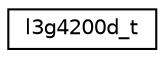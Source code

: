 digraph "Graphical Class Hierarchy"
{
 // LATEX_PDF_SIZE
  edge [fontname="Helvetica",fontsize="10",labelfontname="Helvetica",labelfontsize="10"];
  node [fontname="Helvetica",fontsize="10",shape=record];
  rankdir="LR";
  Node0 [label="l3g4200d_t",height=0.2,width=0.4,color="black", fillcolor="white", style="filled",URL="$structl3g4200d__t.html",tooltip="Device descriptor for L3G4200D sensors."];
}

